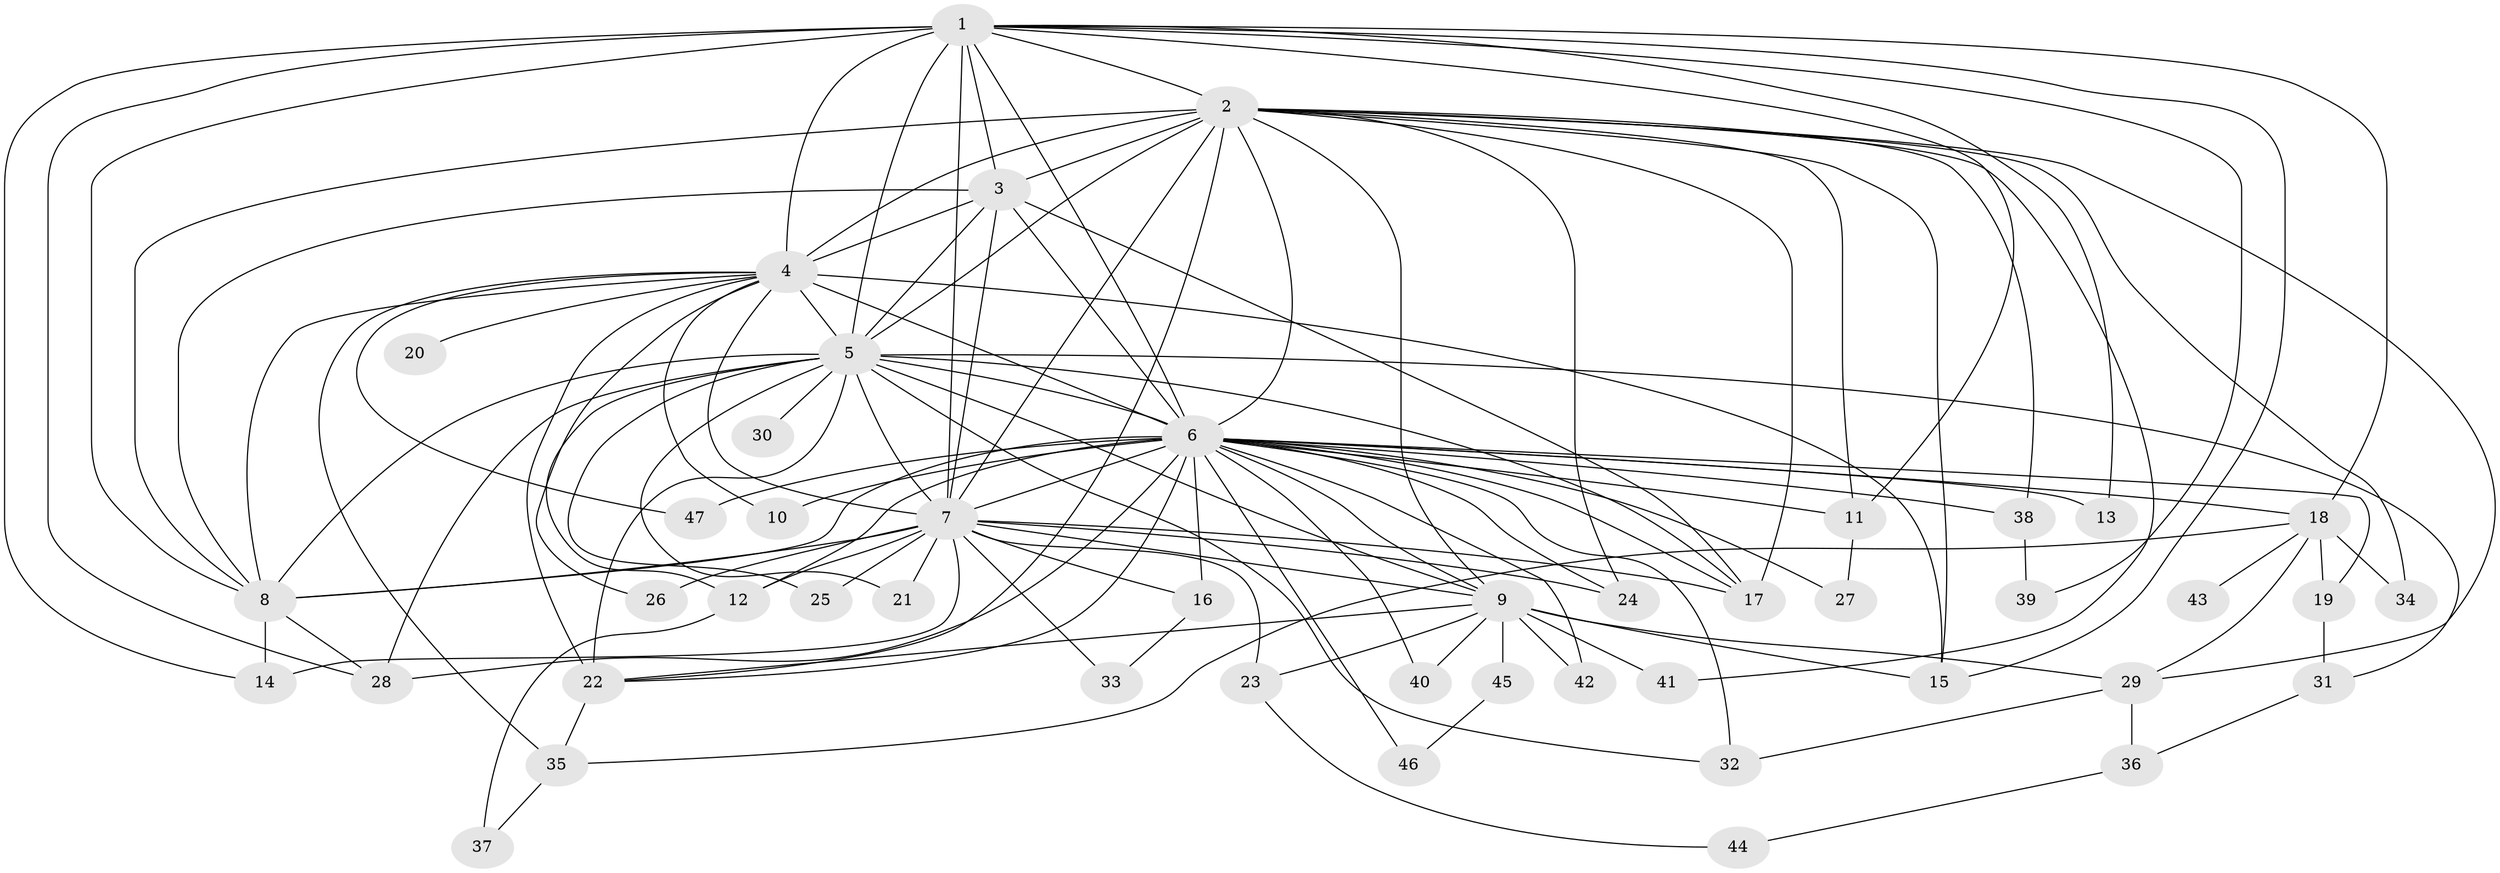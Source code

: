 // original degree distribution, {18: 0.02127659574468085, 12: 0.010638297872340425, 11: 0.010638297872340425, 21: 0.02127659574468085, 19: 0.010638297872340425, 28: 0.010638297872340425, 24: 0.010638297872340425, 27: 0.010638297872340425, 4: 0.07446808510638298, 6: 0.010638297872340425, 2: 0.5319148936170213, 5: 0.02127659574468085, 3: 0.23404255319148937, 8: 0.010638297872340425, 9: 0.010638297872340425}
// Generated by graph-tools (version 1.1) at 2025/35/03/09/25 02:35:03]
// undirected, 47 vertices, 121 edges
graph export_dot {
graph [start="1"]
  node [color=gray90,style=filled];
  1;
  2;
  3;
  4;
  5;
  6;
  7;
  8;
  9;
  10;
  11;
  12;
  13;
  14;
  15;
  16;
  17;
  18;
  19;
  20;
  21;
  22;
  23;
  24;
  25;
  26;
  27;
  28;
  29;
  30;
  31;
  32;
  33;
  34;
  35;
  36;
  37;
  38;
  39;
  40;
  41;
  42;
  43;
  44;
  45;
  46;
  47;
  1 -- 2 [weight=2.0];
  1 -- 3 [weight=1.0];
  1 -- 4 [weight=2.0];
  1 -- 5 [weight=3.0];
  1 -- 6 [weight=1.0];
  1 -- 7 [weight=1.0];
  1 -- 8 [weight=1.0];
  1 -- 11 [weight=1.0];
  1 -- 13 [weight=1.0];
  1 -- 14 [weight=1.0];
  1 -- 15 [weight=1.0];
  1 -- 18 [weight=1.0];
  1 -- 28 [weight=1.0];
  1 -- 39 [weight=1.0];
  2 -- 3 [weight=2.0];
  2 -- 4 [weight=2.0];
  2 -- 5 [weight=4.0];
  2 -- 6 [weight=2.0];
  2 -- 7 [weight=2.0];
  2 -- 8 [weight=2.0];
  2 -- 9 [weight=1.0];
  2 -- 11 [weight=2.0];
  2 -- 15 [weight=1.0];
  2 -- 17 [weight=1.0];
  2 -- 22 [weight=1.0];
  2 -- 24 [weight=1.0];
  2 -- 29 [weight=1.0];
  2 -- 34 [weight=1.0];
  2 -- 38 [weight=1.0];
  2 -- 41 [weight=1.0];
  3 -- 4 [weight=1.0];
  3 -- 5 [weight=2.0];
  3 -- 6 [weight=1.0];
  3 -- 7 [weight=1.0];
  3 -- 8 [weight=2.0];
  3 -- 17 [weight=1.0];
  4 -- 5 [weight=2.0];
  4 -- 6 [weight=4.0];
  4 -- 7 [weight=1.0];
  4 -- 8 [weight=1.0];
  4 -- 10 [weight=1.0];
  4 -- 15 [weight=1.0];
  4 -- 20 [weight=1.0];
  4 -- 22 [weight=1.0];
  4 -- 26 [weight=1.0];
  4 -- 35 [weight=1.0];
  4 -- 47 [weight=1.0];
  5 -- 6 [weight=6.0];
  5 -- 7 [weight=3.0];
  5 -- 8 [weight=3.0];
  5 -- 9 [weight=1.0];
  5 -- 12 [weight=1.0];
  5 -- 17 [weight=1.0];
  5 -- 21 [weight=1.0];
  5 -- 22 [weight=6.0];
  5 -- 25 [weight=1.0];
  5 -- 28 [weight=2.0];
  5 -- 30 [weight=3.0];
  5 -- 31 [weight=1.0];
  5 -- 32 [weight=1.0];
  6 -- 7 [weight=3.0];
  6 -- 8 [weight=15.0];
  6 -- 9 [weight=1.0];
  6 -- 10 [weight=1.0];
  6 -- 11 [weight=1.0];
  6 -- 12 [weight=1.0];
  6 -- 13 [weight=1.0];
  6 -- 16 [weight=1.0];
  6 -- 17 [weight=1.0];
  6 -- 18 [weight=2.0];
  6 -- 19 [weight=1.0];
  6 -- 22 [weight=1.0];
  6 -- 24 [weight=1.0];
  6 -- 27 [weight=1.0];
  6 -- 28 [weight=1.0];
  6 -- 32 [weight=1.0];
  6 -- 38 [weight=1.0];
  6 -- 40 [weight=1.0];
  6 -- 42 [weight=1.0];
  6 -- 46 [weight=1.0];
  6 -- 47 [weight=1.0];
  7 -- 8 [weight=1.0];
  7 -- 9 [weight=1.0];
  7 -- 12 [weight=1.0];
  7 -- 14 [weight=1.0];
  7 -- 16 [weight=1.0];
  7 -- 17 [weight=1.0];
  7 -- 21 [weight=1.0];
  7 -- 23 [weight=1.0];
  7 -- 24 [weight=1.0];
  7 -- 25 [weight=1.0];
  7 -- 26 [weight=1.0];
  7 -- 33 [weight=1.0];
  8 -- 14 [weight=1.0];
  8 -- 28 [weight=1.0];
  9 -- 15 [weight=1.0];
  9 -- 22 [weight=2.0];
  9 -- 23 [weight=1.0];
  9 -- 29 [weight=1.0];
  9 -- 40 [weight=1.0];
  9 -- 41 [weight=1.0];
  9 -- 42 [weight=1.0];
  9 -- 45 [weight=2.0];
  11 -- 27 [weight=1.0];
  12 -- 37 [weight=1.0];
  16 -- 33 [weight=1.0];
  18 -- 19 [weight=1.0];
  18 -- 29 [weight=1.0];
  18 -- 34 [weight=1.0];
  18 -- 35 [weight=1.0];
  18 -- 43 [weight=1.0];
  19 -- 31 [weight=1.0];
  22 -- 35 [weight=1.0];
  23 -- 44 [weight=1.0];
  29 -- 32 [weight=1.0];
  29 -- 36 [weight=1.0];
  31 -- 36 [weight=1.0];
  35 -- 37 [weight=1.0];
  36 -- 44 [weight=1.0];
  38 -- 39 [weight=1.0];
  45 -- 46 [weight=1.0];
}
